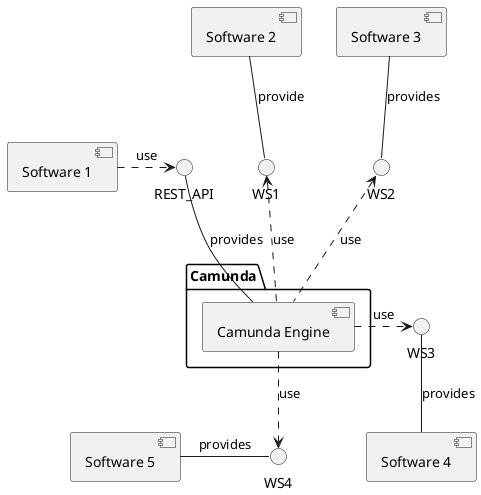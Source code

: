 @startuml

package "Camunda" {
[Camunda Engine]
}
[Software 1] .right.> REST_API : use
REST_API -- [Camunda Engine] : provides
[Software 2] -down- WS1 : provide
WS1 <.. [Camunda Engine] : use
[Software 3] -- WS2 : provides
[Camunda Engine] .up.> WS2 : use
WS3 -- [Software 4] : provides 
[Camunda Engine] .right.> WS3 : use
[Software 5] -right- WS4 : provides
[Camunda Engine] ..> WS4 : use

@enduml